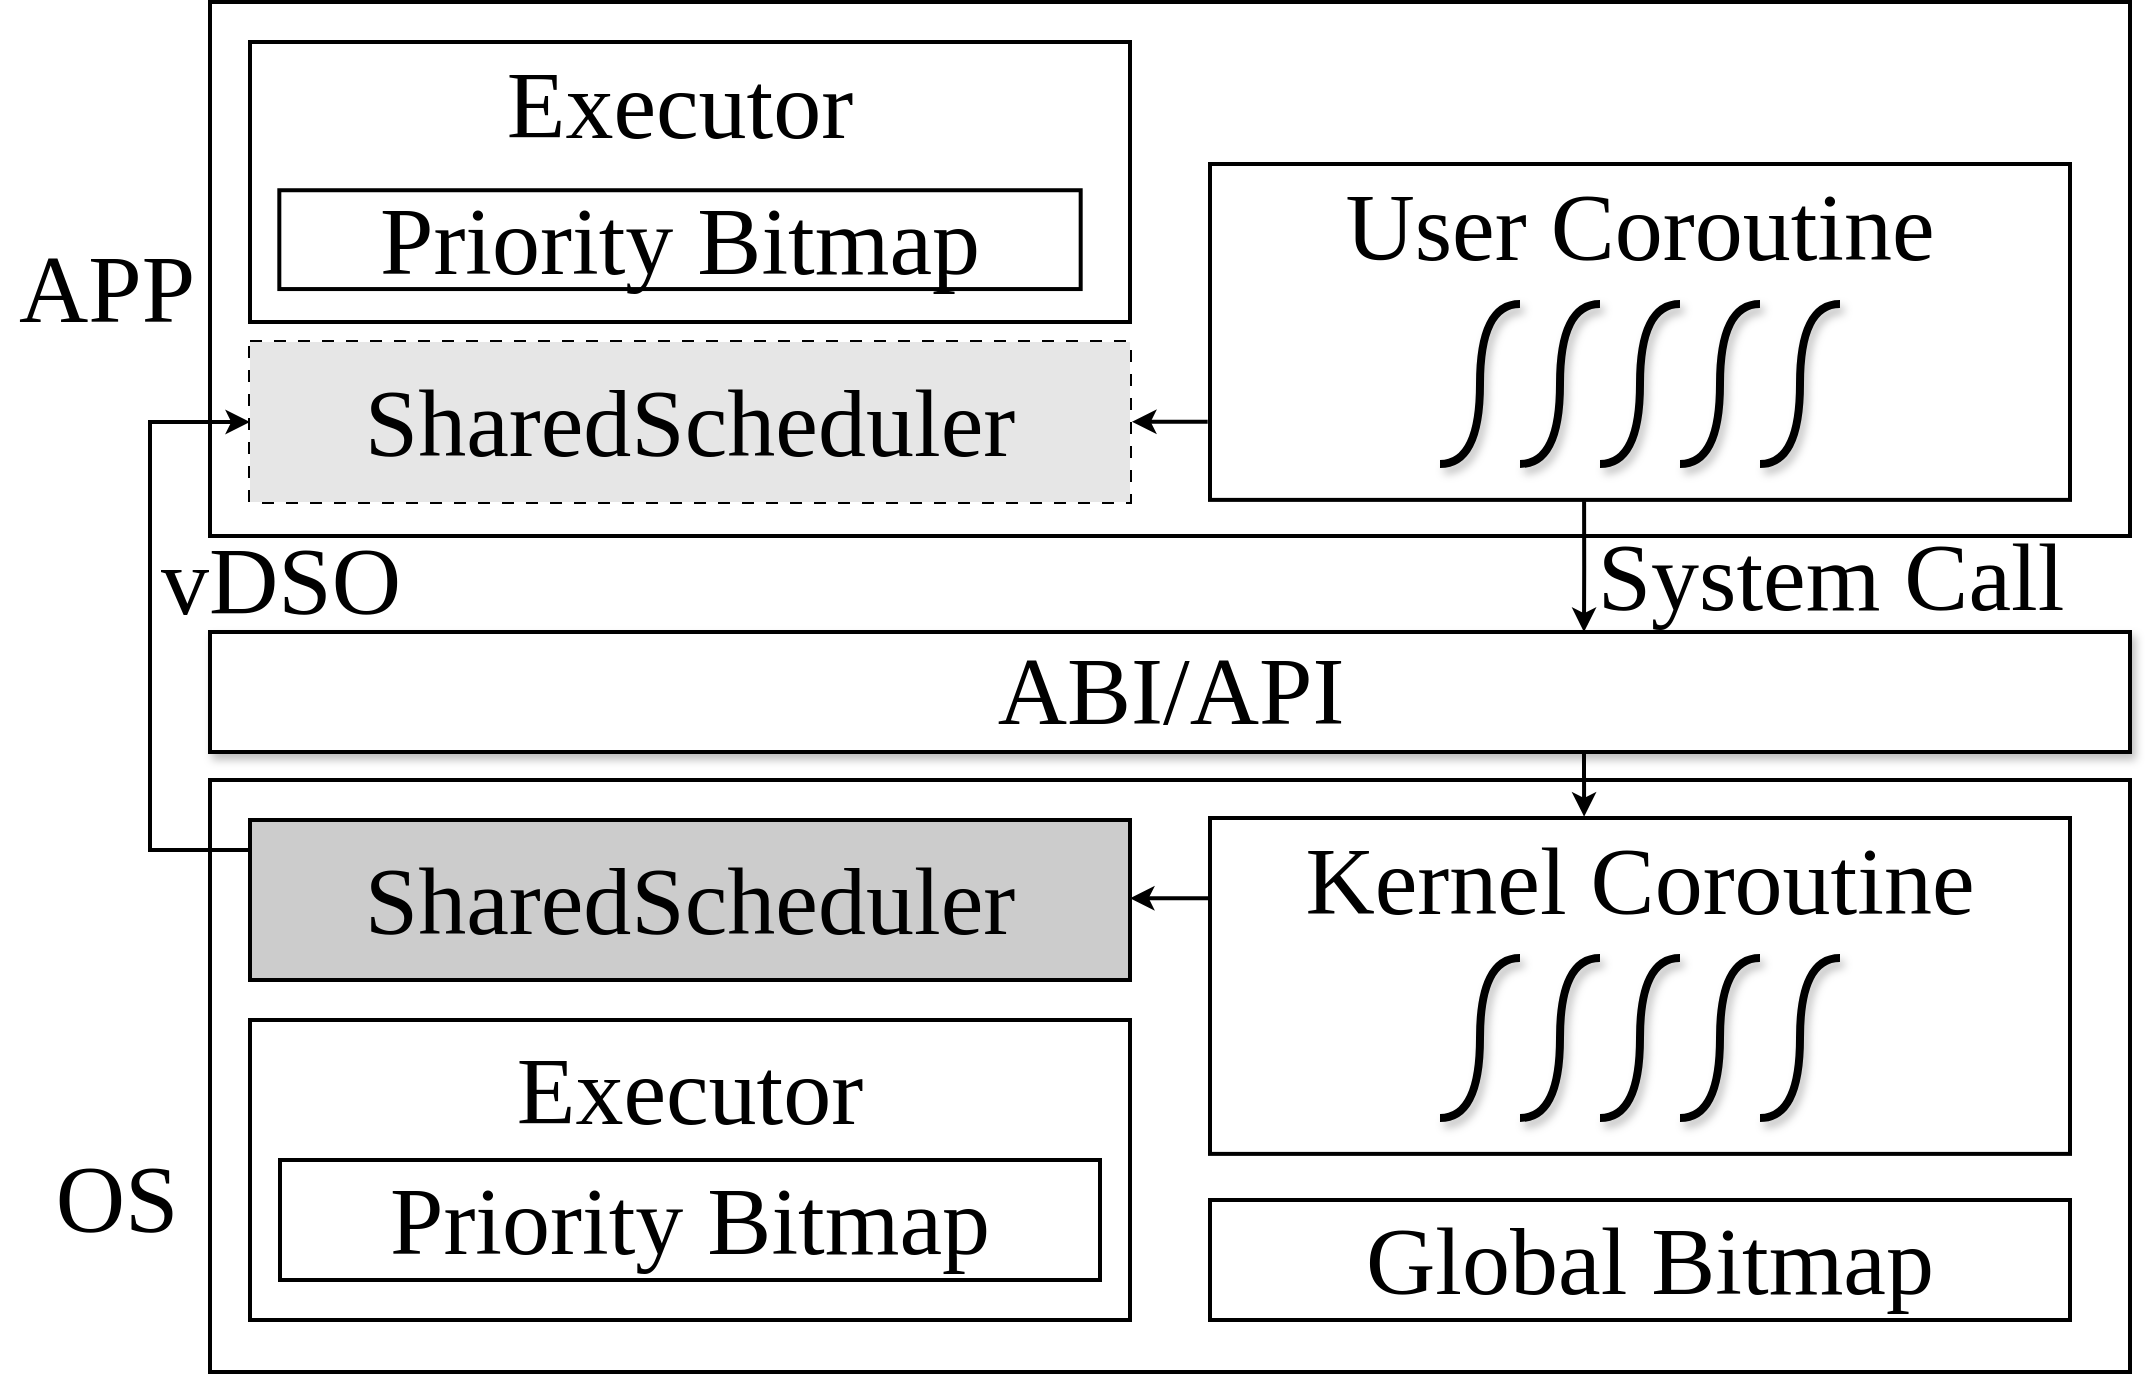 <mxfile version="21.6.5" type="device">
  <diagram name="第 1 页" id="n_wl3w3ZWfWddhHHXQFg">
    <mxGraphModel dx="2662" dy="-791" grid="1" gridSize="10" guides="1" tooltips="1" connect="1" arrows="1" fold="1" page="1" pageScale="1" pageWidth="1169" pageHeight="827" math="0" shadow="0">
      <root>
        <mxCell id="0" />
        <mxCell id="1" parent="0" />
        <mxCell id="vqcb0wMhBDdDvu6nVeEw-1" value="" style="rounded=0;whiteSpace=wrap;html=1;strokeWidth=2;shadow=0;fontFamily=Times New Roman;fontSize=48;" parent="1" vertex="1">
          <mxGeometry x="-1029" y="2089" width="960" height="296" as="geometry" />
        </mxCell>
        <mxCell id="vqcb0wMhBDdDvu6nVeEw-2" value="" style="rounded=0;whiteSpace=wrap;html=1;strokeWidth=2;container=0;shadow=0;fontFamily=Times New Roman;fontSize=48;" parent="1" vertex="1">
          <mxGeometry x="-1029" y="1700" width="960" height="267" as="geometry" />
        </mxCell>
        <mxCell id="vqcb0wMhBDdDvu6nVeEw-3" value="&lt;font style=&quot;font-size: 48px;&quot;&gt;OS&lt;/font&gt;" style="text;strokeColor=none;align=center;fillColor=none;html=1;verticalAlign=middle;whiteSpace=wrap;rounded=0;strokeWidth=1;container=0;shadow=0;rotation=0;fontFamily=Times New Roman;fontSize=48;" parent="1" vertex="1">
          <mxGeometry x="-1120" y="2268" width="88.7" height="60" as="geometry" />
        </mxCell>
        <mxCell id="vqcb0wMhBDdDvu6nVeEw-4" value="&lt;font style=&quot;font-size: 48px;&quot;&gt;&lt;span style=&quot;font-size: 48px;&quot;&gt;APP&lt;/span&gt;&lt;/font&gt;" style="text;strokeColor=none;align=center;fillColor=none;html=1;verticalAlign=middle;whiteSpace=wrap;rounded=0;strokeWidth=1;container=0;shadow=1;fontFamily=Times New Roman;fontSize=48;" parent="1" vertex="1">
          <mxGeometry x="-1130" y="1825" width="98.7" height="36" as="geometry" />
        </mxCell>
        <mxCell id="vqcb0wMhBDdDvu6nVeEw-5" value="" style="group;shadow=0;fontFamily=Times New Roman;fontSize=48;fillColor=#CCCCCC;" parent="1" vertex="1" connectable="0">
          <mxGeometry x="-1009" y="2109" width="440" height="80" as="geometry" />
        </mxCell>
        <mxCell id="vqcb0wMhBDdDvu6nVeEw-6" value="" style="rounded=0;whiteSpace=wrap;html=1;fillColor=none;strokeColor=#000000;strokeWidth=2;shadow=0;container=0;fontFamily=Times New Roman;fontSize=48;" parent="vqcb0wMhBDdDvu6nVeEw-5" vertex="1">
          <mxGeometry width="440" height="80" as="geometry" />
        </mxCell>
        <mxCell id="vqcb0wMhBDdDvu6nVeEw-7" value="&lt;font style=&quot;font-size: 48px;&quot;&gt;&lt;span style=&quot;font-size: 48px;&quot;&gt;SharedScheduler&lt;/span&gt;&lt;/font&gt;" style="text;strokeColor=none;align=center;fillColor=none;html=1;verticalAlign=middle;whiteSpace=wrap;rounded=0;strokeWidth=1;container=0;shadow=0;fontFamily=Times New Roman;fontSize=48;" parent="vqcb0wMhBDdDvu6nVeEw-5" vertex="1">
          <mxGeometry x="36.17" y="23.635" width="367.66" height="32.727" as="geometry" />
        </mxCell>
        <mxCell id="vqcb0wMhBDdDvu6nVeEw-26" value="" style="group;fontFamily=Times New Roman;fontSize=48;strokeColor=default;strokeWidth=2;" parent="1" vertex="1" connectable="0">
          <mxGeometry x="-1009" y="1720" width="440" height="140" as="geometry" />
        </mxCell>
        <mxCell id="vqcb0wMhBDdDvu6nVeEw-27" value="" style="rounded=0;whiteSpace=wrap;html=1;fillColor=none;strokeColor=default;fontFamily=Times New Roman;fontSize=48;strokeWidth=2;" parent="vqcb0wMhBDdDvu6nVeEw-26" vertex="1">
          <mxGeometry width="440" height="140" as="geometry" />
        </mxCell>
        <mxCell id="vqcb0wMhBDdDvu6nVeEw-28" value="&lt;font style=&quot;font-size: 48px;&quot;&gt;&lt;span style=&quot;font-size: 48px;&quot;&gt;Executor&lt;/span&gt;&lt;/font&gt;" style="text;strokeColor=none;align=center;fillColor=none;html=1;verticalAlign=middle;whiteSpace=wrap;rounded=0;strokeWidth=1;container=0;fontFamily=Times New Roman;fontSize=48;" parent="vqcb0wMhBDdDvu6nVeEw-26" vertex="1">
          <mxGeometry x="130.143" y="8.236" width="169.713" height="45.822" as="geometry" />
        </mxCell>
        <mxCell id="vqcb0wMhBDdDvu6nVeEw-29" value="" style="group;fontFamily=Times New Roman;fontSize=48;strokeColor=default;strokeWidth=2;" parent="vqcb0wMhBDdDvu6nVeEw-26" vertex="1" connectable="0">
          <mxGeometry x="14.659" y="74.118" width="400.682" height="49.412" as="geometry" />
        </mxCell>
        <mxCell id="vqcb0wMhBDdDvu6nVeEw-30" value="" style="rounded=0;whiteSpace=wrap;html=1;fillColor=none;strokeColor=#000000;fontFamily=Times New Roman;fontSize=48;" parent="vqcb0wMhBDdDvu6nVeEw-29" vertex="1">
          <mxGeometry width="400.682" height="49.412" as="geometry" />
        </mxCell>
        <mxCell id="vqcb0wMhBDdDvu6nVeEw-31" value="&lt;font style=&quot;font-size: 48px;&quot;&gt;&lt;span style=&quot;font-size: 48px;&quot;&gt;Priority Bitmap&lt;/span&gt;&lt;/font&gt;" style="text;strokeColor=none;align=center;fillColor=none;html=1;verticalAlign=middle;whiteSpace=wrap;rounded=0;strokeWidth=1;container=0;fontFamily=Times New Roman;fontSize=48;" parent="vqcb0wMhBDdDvu6nVeEw-29" vertex="1">
          <mxGeometry y="11.22" width="400" height="26.95" as="geometry" />
        </mxCell>
        <mxCell id="vqcb0wMhBDdDvu6nVeEw-32" value="" style="group;fontFamily=Times New Roman;fontSize=48;" parent="1" vertex="1" connectable="0">
          <mxGeometry x="-1029" y="2014" width="960" height="60" as="geometry" />
        </mxCell>
        <mxCell id="vqcb0wMhBDdDvu6nVeEw-33" value="" style="rounded=0;whiteSpace=wrap;html=1;shadow=1;strokeWidth=2;fontFamily=Times New Roman;fontSize=48;" parent="vqcb0wMhBDdDvu6nVeEw-32" vertex="1">
          <mxGeometry y="1" width="960" height="60" as="geometry" />
        </mxCell>
        <mxCell id="vqcb0wMhBDdDvu6nVeEw-34" value="&lt;font style=&quot;font-size: 48px;&quot;&gt;&lt;span style=&quot;font-size: 48px;&quot;&gt;ABI/API&lt;/span&gt;&lt;/font&gt;" style="text;strokeColor=none;align=center;fillColor=none;html=1;verticalAlign=middle;whiteSpace=wrap;rounded=0;strokeWidth=1;container=0;shadow=1;fontFamily=Times New Roman;fontSize=48;" parent="vqcb0wMhBDdDvu6nVeEw-32" vertex="1">
          <mxGeometry x="319.567" y="13.635" width="320.867" height="32.727" as="geometry" />
        </mxCell>
        <mxCell id="vqcb0wMhBDdDvu6nVeEw-35" value="" style="group;shadow=0;fontFamily=Times New Roman;fontSize=48;strokeColor=default;strokeWidth=2;dashed=1;" parent="1" vertex="1" connectable="0">
          <mxGeometry x="-1009" y="1870" width="440" height="80" as="geometry" />
        </mxCell>
        <mxCell id="vqcb0wMhBDdDvu6nVeEw-36" value="" style="rounded=0;whiteSpace=wrap;html=1;fillColor=#E6E6E6;strokeColor=none;strokeWidth=2;shadow=0;container=0;dashed=1;fontFamily=Times New Roman;fontSize=48;" parent="vqcb0wMhBDdDvu6nVeEw-35" vertex="1">
          <mxGeometry width="440" height="80" as="geometry" />
        </mxCell>
        <mxCell id="vqcb0wMhBDdDvu6nVeEw-37" value="&lt;font style=&quot;font-size: 48px;&quot;&gt;&lt;span style=&quot;font-size: 48px;&quot;&gt;SharedScheduler&lt;/span&gt;&lt;/font&gt;" style="text;strokeColor=none;align=center;fillColor=none;html=1;verticalAlign=middle;whiteSpace=wrap;rounded=0;strokeWidth=1;container=0;shadow=1;fontFamily=Times New Roman;fontSize=48;" parent="vqcb0wMhBDdDvu6nVeEw-35" vertex="1">
          <mxGeometry x="36.17" y="23.635" width="367.66" height="32.727" as="geometry" />
        </mxCell>
        <mxCell id="vqcb0wMhBDdDvu6nVeEw-38" style="edgeStyle=orthogonalEdgeStyle;rounded=0;orthogonalLoop=1;jettySize=auto;html=1;exitX=0;exitY=0.5;exitDx=0;exitDy=0;entryX=0;entryY=0.5;entryDx=0;entryDy=0;strokeWidth=2;fontFamily=Times New Roman;fontSize=48;" parent="1" source="vqcb0wMhBDdDvu6nVeEw-6" target="vqcb0wMhBDdDvu6nVeEw-36" edge="1">
          <mxGeometry relative="1" as="geometry">
            <Array as="points">
              <mxPoint x="-1059" y="2124" />
              <mxPoint x="-1059" y="1910" />
            </Array>
          </mxGeometry>
        </mxCell>
        <mxCell id="vqcb0wMhBDdDvu6nVeEw-39" value="&lt;font style=&quot;font-size: 48px; font-weight: normal;&quot;&gt;vDSO&lt;/font&gt;" style="edgeLabel;html=1;align=center;verticalAlign=middle;resizable=0;points=[];fontFamily=Times New Roman;fontStyle=1;fontSize=48;labelBackgroundColor=none;" parent="vqcb0wMhBDdDvu6nVeEw-38" vertex="1" connectable="0">
          <mxGeometry x="0.057" y="3" relative="1" as="geometry">
            <mxPoint x="68" y="-31" as="offset" />
          </mxGeometry>
        </mxCell>
        <mxCell id="vqcb0wMhBDdDvu6nVeEw-40" value="" style="group;fontFamily=Times New Roman;fontSize=48;strokeWidth=2;strokeColor=default;" parent="1" vertex="1" connectable="0">
          <mxGeometry x="-529" y="1781" width="430" height="167.94" as="geometry" />
        </mxCell>
        <mxCell id="vqcb0wMhBDdDvu6nVeEw-41" value="" style="rounded=0;whiteSpace=wrap;html=1;fillColor=none;strokeColor=default;container=0;shadow=0;fontFamily=Times New Roman;fontSize=48;" parent="vqcb0wMhBDdDvu6nVeEw-40" vertex="1">
          <mxGeometry width="430" height="167.94" as="geometry" />
        </mxCell>
        <mxCell id="vqcb0wMhBDdDvu6nVeEw-42" value="&lt;font style=&quot;font-size: 48px;&quot;&gt;&lt;span style=&quot;font-size: 48px;&quot;&gt;User Coroutine&lt;/span&gt;&lt;/font&gt;" style="text;strokeColor=none;align=center;fillColor=none;html=1;verticalAlign=middle;whiteSpace=wrap;rounded=0;strokeWidth=1;container=0;shadow=1;fontFamily=Times New Roman;fontSize=48;" parent="vqcb0wMhBDdDvu6nVeEw-40" vertex="1">
          <mxGeometry y="17.88" width="430" height="26.17" as="geometry" />
        </mxCell>
        <mxCell id="ulcA2pBqx22fy8zjb8Ox-10" value="" style="endArrow=none;html=1;rounded=0;edgeStyle=orthogonalEdgeStyle;elbow=vertical;curved=1;strokeWidth=4;shadow=1;fontFamily=Times New Roman;fontSize=48;" parent="vqcb0wMhBDdDvu6nVeEw-40" edge="1">
          <mxGeometry width="50" height="50" relative="1" as="geometry">
            <mxPoint x="115" y="150.04" as="sourcePoint" />
            <mxPoint x="155" y="70.04" as="targetPoint" />
            <Array as="points">
              <mxPoint x="135" y="150.04" />
              <mxPoint x="135" y="70.04" />
            </Array>
          </mxGeometry>
        </mxCell>
        <mxCell id="ulcA2pBqx22fy8zjb8Ox-11" value="" style="endArrow=none;html=1;rounded=0;edgeStyle=orthogonalEdgeStyle;elbow=vertical;curved=1;strokeWidth=4;shadow=1;fontFamily=Times New Roman;fontSize=48;" parent="vqcb0wMhBDdDvu6nVeEw-40" edge="1">
          <mxGeometry width="50" height="50" relative="1" as="geometry">
            <mxPoint x="155" y="150.04" as="sourcePoint" />
            <mxPoint x="195" y="70.04" as="targetPoint" />
            <Array as="points">
              <mxPoint x="175" y="150.04" />
              <mxPoint x="175" y="70.04" />
            </Array>
          </mxGeometry>
        </mxCell>
        <mxCell id="ulcA2pBqx22fy8zjb8Ox-12" value="" style="endArrow=none;html=1;rounded=0;edgeStyle=orthogonalEdgeStyle;elbow=vertical;curved=1;strokeWidth=4;shadow=1;fontFamily=Times New Roman;fontSize=48;" parent="vqcb0wMhBDdDvu6nVeEw-40" edge="1">
          <mxGeometry width="50" height="50" relative="1" as="geometry">
            <mxPoint x="195" y="150.04" as="sourcePoint" />
            <mxPoint x="235" y="70.04" as="targetPoint" />
            <Array as="points">
              <mxPoint x="215" y="150.04" />
              <mxPoint x="215" y="70.04" />
            </Array>
          </mxGeometry>
        </mxCell>
        <mxCell id="ulcA2pBqx22fy8zjb8Ox-13" value="" style="endArrow=none;html=1;rounded=0;edgeStyle=orthogonalEdgeStyle;elbow=vertical;curved=1;strokeWidth=4;shadow=1;fontFamily=Times New Roman;fontSize=48;" parent="vqcb0wMhBDdDvu6nVeEw-40" edge="1">
          <mxGeometry width="50" height="50" relative="1" as="geometry">
            <mxPoint x="235" y="150.04" as="sourcePoint" />
            <mxPoint x="275" y="70.04" as="targetPoint" />
            <Array as="points">
              <mxPoint x="255" y="150.04" />
              <mxPoint x="255" y="70.04" />
            </Array>
          </mxGeometry>
        </mxCell>
        <mxCell id="ulcA2pBqx22fy8zjb8Ox-14" value="" style="endArrow=none;html=1;rounded=0;edgeStyle=orthogonalEdgeStyle;elbow=vertical;curved=1;strokeWidth=4;shadow=1;fontFamily=Times New Roman;fontSize=48;" parent="vqcb0wMhBDdDvu6nVeEw-40" edge="1">
          <mxGeometry width="50" height="50" relative="1" as="geometry">
            <mxPoint x="275" y="150.04" as="sourcePoint" />
            <mxPoint x="315" y="70.04" as="targetPoint" />
            <Array as="points">
              <mxPoint x="295" y="150.04" />
              <mxPoint x="295" y="70.04" />
            </Array>
          </mxGeometry>
        </mxCell>
        <mxCell id="vqcb0wMhBDdDvu6nVeEw-48" value="" style="edgeStyle=orthogonalEdgeStyle;rounded=0;orthogonalLoop=1;jettySize=auto;html=1;strokeWidth=2;fontFamily=Times New Roman;fontSize=48;exitX=0.435;exitY=1.004;exitDx=0;exitDy=0;exitPerimeter=0;" parent="1" source="vqcb0wMhBDdDvu6nVeEw-41" edge="1">
          <mxGeometry relative="1" as="geometry">
            <Array as="points" />
            <mxPoint x="-342.0" y="1932.94" as="sourcePoint" />
            <mxPoint x="-342.0" y="2015" as="targetPoint" />
          </mxGeometry>
        </mxCell>
        <mxCell id="vqcb0wMhBDdDvu6nVeEw-49" value="&lt;font style=&quot;font-size: 48px; font-weight: normal;&quot;&gt;System Call&lt;/font&gt;" style="edgeLabel;html=1;align=center;verticalAlign=middle;resizable=0;points=[];labelBackgroundColor=none;fontFamily=Times New Roman;fontStyle=1;fontSize=48;" parent="vqcb0wMhBDdDvu6nVeEw-48" vertex="1" connectable="0">
          <mxGeometry x="-0.052" y="3" relative="1" as="geometry">
            <mxPoint x="120" y="6" as="offset" />
          </mxGeometry>
        </mxCell>
        <mxCell id="vqcb0wMhBDdDvu6nVeEw-50" style="edgeStyle=orthogonalEdgeStyle;rounded=0;orthogonalLoop=1;jettySize=auto;html=1;entryX=1;entryY=0.5;entryDx=0;entryDy=0;strokeWidth=2;fontFamily=Times New Roman;fontSize=48;exitX=-0.005;exitY=0.863;exitDx=0;exitDy=0;exitPerimeter=0;" parent="1" edge="1">
          <mxGeometry relative="1" as="geometry">
            <mxPoint x="-530.15" y="1909.932" as="sourcePoint" />
            <Array as="points" />
            <mxPoint x="-568" y="1910" as="targetPoint" />
          </mxGeometry>
        </mxCell>
        <mxCell id="vqcb0wMhBDdDvu6nVeEw-52" value="" style="edgeStyle=orthogonalEdgeStyle;rounded=0;orthogonalLoop=1;jettySize=auto;html=1;strokeWidth=2;entryX=0.435;entryY=-0.004;entryDx=0;entryDy=0;fontFamily=Times New Roman;fontSize=48;entryPerimeter=0;" parent="1" target="ulcA2pBqx22fy8zjb8Ox-16" edge="1">
          <mxGeometry relative="1" as="geometry">
            <mxPoint x="-342" y="2075" as="sourcePoint" />
            <mxPoint x="-342" y="2124" as="targetPoint" />
            <Array as="points" />
          </mxGeometry>
        </mxCell>
        <mxCell id="rB07XfEfamvXrX-E5KwV-5" style="edgeStyle=orthogonalEdgeStyle;rounded=0;orthogonalLoop=1;jettySize=auto;html=1;entryX=1;entryY=0.5;entryDx=0;entryDy=0;strokeWidth=2;fontFamily=Times New Roman;fontSize=48;exitX=-0.002;exitY=0.239;exitDx=0;exitDy=0;exitPerimeter=0;" parent="1" source="ulcA2pBqx22fy8zjb8Ox-16" target="vqcb0wMhBDdDvu6nVeEw-6" edge="1">
          <mxGeometry relative="1" as="geometry">
            <mxPoint x="-469" y="2165.59" as="sourcePoint" />
            <Array as="points" />
            <mxPoint x="-569" y="2165.59" as="targetPoint" />
          </mxGeometry>
        </mxCell>
        <mxCell id="ulcA2pBqx22fy8zjb8Ox-15" value="" style="group;fontFamily=Times New Roman;fontSize=48;strokeColor=default;strokeWidth=2;" parent="1" vertex="1" connectable="0">
          <mxGeometry x="-529" y="2108" width="430" height="167.94" as="geometry" />
        </mxCell>
        <mxCell id="ulcA2pBqx22fy8zjb8Ox-16" value="" style="rounded=0;whiteSpace=wrap;html=1;fillColor=none;strokeColor=default;container=0;shadow=0;fontFamily=Times New Roman;fontSize=48;" parent="ulcA2pBqx22fy8zjb8Ox-15" vertex="1">
          <mxGeometry width="430" height="167.94" as="geometry" />
        </mxCell>
        <mxCell id="ulcA2pBqx22fy8zjb8Ox-17" value="&lt;font style=&quot;font-size: 48px;&quot;&gt;&lt;span style=&quot;font-size: 48px;&quot;&gt;Kernel Coroutine&lt;/span&gt;&lt;/font&gt;" style="text;strokeColor=none;align=center;fillColor=none;html=1;verticalAlign=middle;whiteSpace=wrap;rounded=0;strokeWidth=1;container=0;shadow=1;fontFamily=Times New Roman;fontSize=48;" parent="ulcA2pBqx22fy8zjb8Ox-15" vertex="1">
          <mxGeometry y="17.88" width="430" height="26.17" as="geometry" />
        </mxCell>
        <mxCell id="ulcA2pBqx22fy8zjb8Ox-18" value="" style="endArrow=none;html=1;rounded=0;edgeStyle=orthogonalEdgeStyle;elbow=vertical;curved=1;strokeWidth=4;shadow=1;fontFamily=Times New Roman;fontSize=48;" parent="ulcA2pBqx22fy8zjb8Ox-15" edge="1">
          <mxGeometry width="50" height="50" relative="1" as="geometry">
            <mxPoint x="115" y="150.04" as="sourcePoint" />
            <mxPoint x="155" y="70.04" as="targetPoint" />
            <Array as="points">
              <mxPoint x="135" y="150.04" />
              <mxPoint x="135" y="70.04" />
            </Array>
          </mxGeometry>
        </mxCell>
        <mxCell id="ulcA2pBqx22fy8zjb8Ox-19" value="" style="endArrow=none;html=1;rounded=0;edgeStyle=orthogonalEdgeStyle;elbow=vertical;curved=1;strokeWidth=4;shadow=1;fontFamily=Times New Roman;fontSize=48;" parent="ulcA2pBqx22fy8zjb8Ox-15" edge="1">
          <mxGeometry width="50" height="50" relative="1" as="geometry">
            <mxPoint x="155" y="150.04" as="sourcePoint" />
            <mxPoint x="195" y="70.04" as="targetPoint" />
            <Array as="points">
              <mxPoint x="175" y="150.04" />
              <mxPoint x="175" y="70.04" />
            </Array>
          </mxGeometry>
        </mxCell>
        <mxCell id="ulcA2pBqx22fy8zjb8Ox-20" value="" style="endArrow=none;html=1;rounded=0;edgeStyle=orthogonalEdgeStyle;elbow=vertical;curved=1;strokeWidth=4;shadow=1;fontFamily=Times New Roman;fontSize=48;" parent="ulcA2pBqx22fy8zjb8Ox-15" edge="1">
          <mxGeometry width="50" height="50" relative="1" as="geometry">
            <mxPoint x="195" y="150.04" as="sourcePoint" />
            <mxPoint x="235" y="70.04" as="targetPoint" />
            <Array as="points">
              <mxPoint x="215" y="150.04" />
              <mxPoint x="215" y="70.04" />
            </Array>
          </mxGeometry>
        </mxCell>
        <mxCell id="ulcA2pBqx22fy8zjb8Ox-21" value="" style="endArrow=none;html=1;rounded=0;edgeStyle=orthogonalEdgeStyle;elbow=vertical;curved=1;strokeWidth=4;shadow=1;fontFamily=Times New Roman;fontSize=48;" parent="ulcA2pBqx22fy8zjb8Ox-15" edge="1">
          <mxGeometry width="50" height="50" relative="1" as="geometry">
            <mxPoint x="235" y="150.04" as="sourcePoint" />
            <mxPoint x="275" y="70.04" as="targetPoint" />
            <Array as="points">
              <mxPoint x="255" y="150.04" />
              <mxPoint x="255" y="70.04" />
            </Array>
          </mxGeometry>
        </mxCell>
        <mxCell id="ulcA2pBqx22fy8zjb8Ox-22" value="" style="endArrow=none;html=1;rounded=0;edgeStyle=orthogonalEdgeStyle;elbow=vertical;curved=1;strokeWidth=4;shadow=1;fontFamily=Times New Roman;fontSize=48;" parent="ulcA2pBqx22fy8zjb8Ox-15" edge="1">
          <mxGeometry width="50" height="50" relative="1" as="geometry">
            <mxPoint x="275" y="150.04" as="sourcePoint" />
            <mxPoint x="315" y="70.04" as="targetPoint" />
            <Array as="points">
              <mxPoint x="295" y="150.04" />
              <mxPoint x="295" y="70.04" />
            </Array>
          </mxGeometry>
        </mxCell>
        <mxCell id="vqcb0wMhBDdDvu6nVeEw-9" value="" style="rounded=0;whiteSpace=wrap;html=1;fillColor=none;strokeColor=#000000;shadow=0;fontFamily=Times New Roman;fontSize=48;strokeWidth=2;" parent="1" vertex="1">
          <mxGeometry x="-1009" y="2209" width="440" height="150" as="geometry" />
        </mxCell>
        <mxCell id="vqcb0wMhBDdDvu6nVeEw-10" value="&lt;font style=&quot;font-size: 48px;&quot;&gt;&lt;span style=&quot;font-size: 48px;&quot;&gt;Executor&lt;/span&gt;&lt;/font&gt;" style="text;strokeColor=none;align=center;fillColor=none;html=1;verticalAlign=middle;whiteSpace=wrap;rounded=0;strokeWidth=1;container=0;shadow=0;fontFamily=Times New Roman;fontSize=48;" parent="1" vertex="1">
          <mxGeometry x="-875.83" y="2216.001" width="173.66" height="55.641" as="geometry" />
        </mxCell>
        <mxCell id="vqcb0wMhBDdDvu6nVeEw-11" value="" style="group;shadow=0;fontFamily=Times New Roman;fontSize=48;strokeWidth=2;strokeColor=default;" parent="1" vertex="1" connectable="0">
          <mxGeometry x="-994" y="2279" width="410" height="60" as="geometry" />
        </mxCell>
        <mxCell id="vqcb0wMhBDdDvu6nVeEw-12" value="" style="rounded=0;whiteSpace=wrap;html=1;fillColor=none;strokeColor=#000000;shadow=0;fontFamily=Times New Roman;fontSize=48;" parent="vqcb0wMhBDdDvu6nVeEw-11" vertex="1">
          <mxGeometry width="410" height="60" as="geometry" />
        </mxCell>
        <mxCell id="vqcb0wMhBDdDvu6nVeEw-13" value="&lt;font style=&quot;font-size: 48px;&quot;&gt;&lt;span style=&quot;font-size: 48px;&quot;&gt;Priority Bitmap&lt;/span&gt;&lt;/font&gt;" style="text;strokeColor=none;align=center;fillColor=none;html=1;verticalAlign=middle;whiteSpace=wrap;rounded=0;strokeWidth=1;container=0;shadow=0;fontFamily=Times New Roman;fontSize=48;" parent="vqcb0wMhBDdDvu6nVeEw-11" vertex="1">
          <mxGeometry y="13.63" width="410" height="32.73" as="geometry" />
        </mxCell>
        <mxCell id="vqcb0wMhBDdDvu6nVeEw-24" value="" style="rounded=0;whiteSpace=wrap;html=1;fillColor=none;strokeColor=#000000;fontColor=#ffffff;shadow=0;fontFamily=Times New Roman;fontSize=48;strokeWidth=2;" parent="1" vertex="1">
          <mxGeometry x="-529" y="2299" width="430" height="60" as="geometry" />
        </mxCell>
        <mxCell id="vqcb0wMhBDdDvu6nVeEw-25" value="&lt;font style=&quot;font-size: 48px;&quot;&gt;&lt;span style=&quot;font-size: 48px;&quot;&gt;Global Bitmap&lt;/span&gt;&lt;/font&gt;" style="text;strokeColor=none;align=center;fillColor=none;html=1;verticalAlign=middle;whiteSpace=wrap;rounded=0;strokeWidth=1;container=0;shadow=0;fontFamily=Times New Roman;fontSize=48;" parent="1" vertex="1">
          <mxGeometry x="-476.895" y="2312.63" width="335.789" height="32.73" as="geometry" />
        </mxCell>
      </root>
    </mxGraphModel>
  </diagram>
</mxfile>
